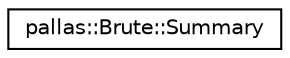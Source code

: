 digraph "Graphical Class Hierarchy"
{
  edge [fontname="Helvetica",fontsize="10",labelfontname="Helvetica",labelfontsize="10"];
  node [fontname="Helvetica",fontsize="10",shape=record];
  rankdir="LR";
  Node1 [label="pallas::Brute::Summary",height=0.2,width=0.4,color="black", fillcolor="white", style="filled",URL="$structpallas_1_1_brute_1_1_summary.html",tooltip="Contains a summary of the optimization. "];
}
